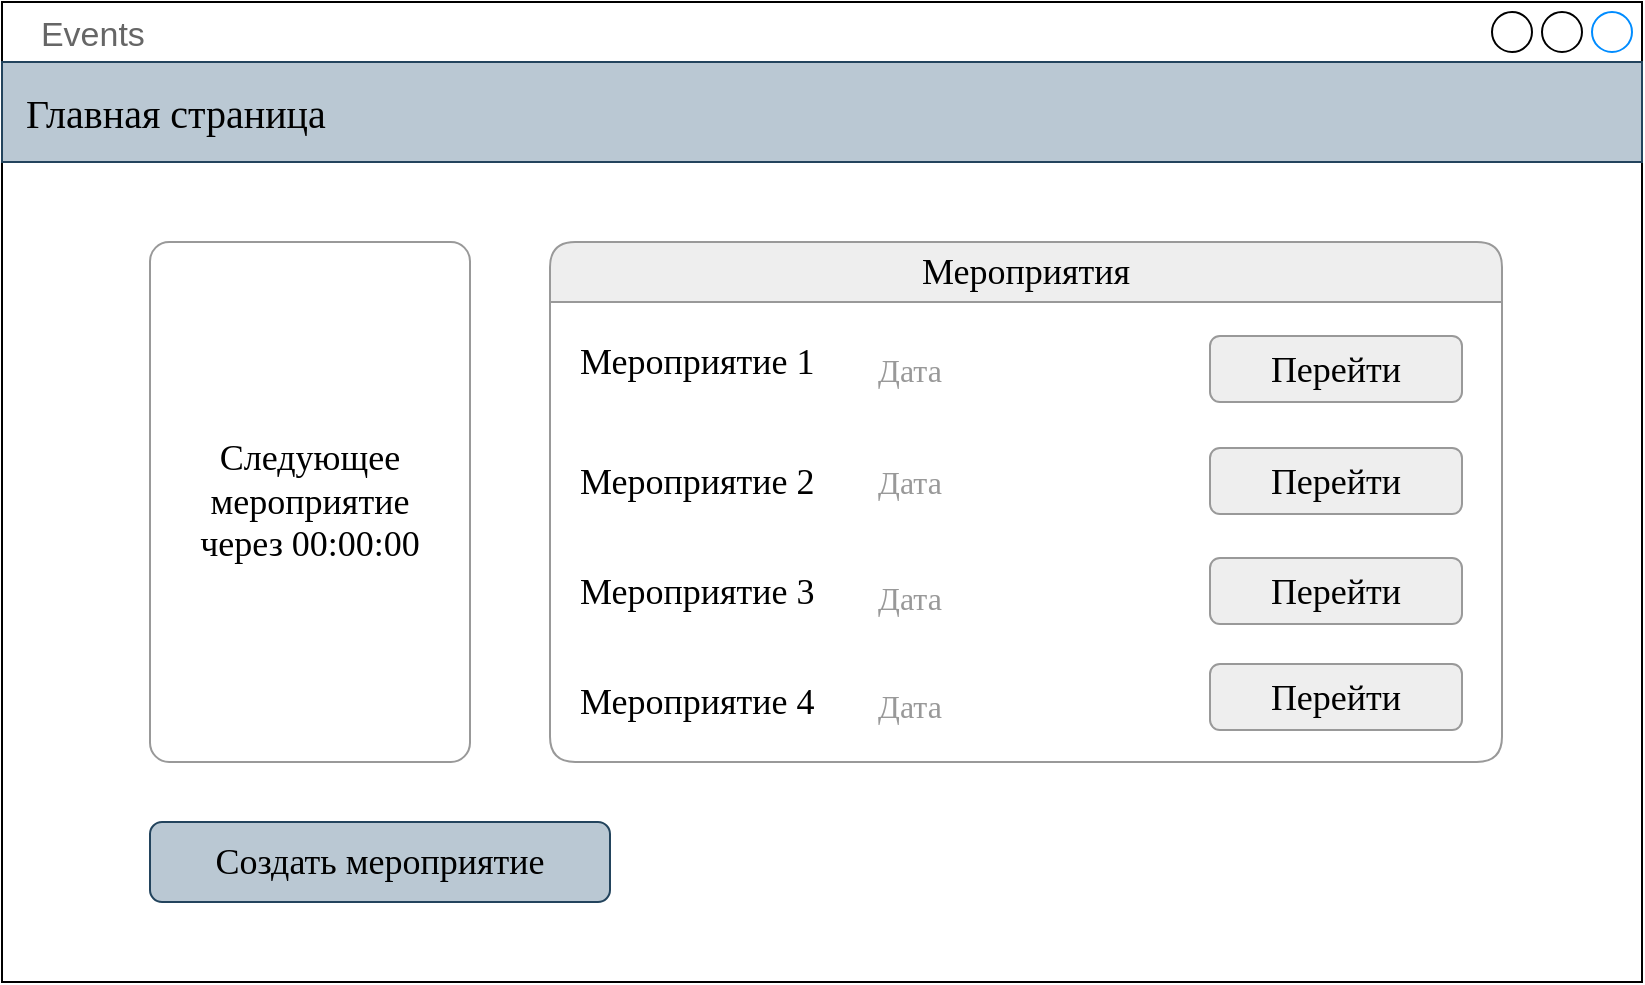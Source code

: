 <mxfile version="22.0.3" type="device" pages="5">
  <diagram id="Lb3aVdWIwpXPXD3H8pVa" name="Main screen">
    <mxGraphModel dx="1023" dy="1285" grid="1" gridSize="10" guides="1" tooltips="1" connect="1" arrows="1" fold="1" page="1" pageScale="1" pageWidth="827" pageHeight="1169" math="0" shadow="0">
      <root>
        <mxCell id="0" />
        <mxCell id="1" parent="0" />
        <mxCell id="FlBwORqaOCchiRHE7Fso-1" value="&amp;nbsp; Events" style="strokeWidth=1;shadow=0;dashed=0;align=center;html=1;shape=mxgraph.mockup.containers.window;align=left;verticalAlign=top;spacingLeft=8;strokeColor2=#008cff;strokeColor3=#c4c4c4;fontColor=#666666;mainText=;fontSize=17;labelBackgroundColor=none;whiteSpace=wrap;" vertex="1" parent="1">
          <mxGeometry width="820" height="490" as="geometry" />
        </mxCell>
        <mxCell id="m05NOQ2zas2y1Qg4LJAP-6" value="&lt;font style=&quot;font-size: 18px;&quot; face=&quot;Times New Roman&quot;&gt;Мероприятия&lt;/font&gt;" style="swimlane;fontStyle=0;childLayout=stackLayout;horizontal=1;startSize=30;horizontalStack=0;resizeParent=1;resizeParentMax=0;resizeLast=0;collapsible=1;marginBottom=0;whiteSpace=wrap;html=1;movable=1;resizable=1;rotatable=1;deletable=1;editable=1;locked=0;connectable=1;strokeColor=#999999;rounded=1;arcSize=14;fillColor=#eeeeee;fontSize=18;" vertex="1" parent="1">
          <mxGeometry x="274" y="120" width="476" height="260" as="geometry" />
        </mxCell>
        <mxCell id="m05NOQ2zas2y1Qg4LJAP-7" value="&lt;span style=&quot;font-size: 18px;&quot;&gt;&amp;nbsp; Мероприятие 1&lt;/span&gt;" style="text;strokeColor=none;fillColor=none;align=left;verticalAlign=middle;spacingLeft=4;spacingRight=4;overflow=hidden;points=[[0,0.5],[1,0.5]];portConstraint=eastwest;rotatable=1;whiteSpace=wrap;html=1;fontFamily=Times New Roman;movable=1;resizable=1;deletable=1;editable=1;locked=0;connectable=1;fontSize=18;" vertex="1" parent="m05NOQ2zas2y1Qg4LJAP-6">
          <mxGeometry y="30" width="476" height="60" as="geometry" />
        </mxCell>
        <mxCell id="m05NOQ2zas2y1Qg4LJAP-8" value="&lt;font style=&quot;font-size: 18px;&quot;&gt;&amp;nbsp; Мероприятие 2&lt;/font&gt;" style="text;strokeColor=none;fillColor=none;align=left;verticalAlign=middle;spacingLeft=4;spacingRight=4;overflow=hidden;points=[[0,0.5],[1,0.5]];portConstraint=eastwest;rotatable=1;whiteSpace=wrap;html=1;fontFamily=Times New Roman;movable=1;resizable=1;deletable=1;editable=1;locked=0;connectable=1;fontSize=18;" vertex="1" parent="m05NOQ2zas2y1Qg4LJAP-6">
          <mxGeometry y="90" width="476" height="60" as="geometry" />
        </mxCell>
        <mxCell id="m05NOQ2zas2y1Qg4LJAP-9" value="&lt;font face=&quot;Times New Roman&quot; style=&quot;font-size: 18px;&quot;&gt;&amp;nbsp; Мероприятие 3&lt;br style=&quot;font-size: 18px;&quot;&gt;&lt;/font&gt;" style="text;strokeColor=none;fillColor=none;align=left;verticalAlign=middle;spacingLeft=4;spacingRight=4;overflow=hidden;points=[[0,0.5],[1,0.5]];portConstraint=eastwest;rotatable=1;whiteSpace=wrap;html=1;movable=1;resizable=1;deletable=1;editable=1;locked=0;connectable=1;fontSize=18;" vertex="1" parent="m05NOQ2zas2y1Qg4LJAP-6">
          <mxGeometry y="150" width="476" height="50" as="geometry" />
        </mxCell>
        <mxCell id="y3RCMcZDoDuS0YP8rBI2-2" value="&lt;font face=&quot;Times New Roman&quot; style=&quot;font-size: 18px;&quot;&gt;&amp;nbsp; Мероприятие 4&lt;br style=&quot;font-size: 18px;&quot;&gt;&lt;/font&gt;" style="text;strokeColor=none;fillColor=none;align=left;verticalAlign=middle;spacingLeft=4;spacingRight=4;overflow=hidden;points=[[0,0.5],[1,0.5]];portConstraint=eastwest;rotatable=1;whiteSpace=wrap;html=1;movable=1;resizable=1;deletable=1;editable=1;locked=0;connectable=1;fontSize=18;" vertex="1" parent="m05NOQ2zas2y1Qg4LJAP-6">
          <mxGeometry y="200" width="476" height="60" as="geometry" />
        </mxCell>
        <mxCell id="m05NOQ2zas2y1Qg4LJAP-1" value="" style="rounded=1;whiteSpace=wrap;html=1;strokeColor=#999999;arcSize=6;fontSize=18;" vertex="1" parent="1">
          <mxGeometry x="74" y="120" width="160" height="260" as="geometry" />
        </mxCell>
        <mxCell id="FUR7wzRC1bH5YTmGmZWL-6" value="&lt;font face=&quot;Times New Roman&quot; style=&quot;font-size: 18px;&quot;&gt;&lt;span style=&quot;font-size: 18px;&quot;&gt;Перейти&lt;/span&gt;&lt;/font&gt;" style="rounded=1;fillColor=#eeeeee;strokeColor=#999999;html=1;whiteSpace=wrap;align=center;verticalAlign=middle;fontStyle=0;fontSize=18;sketch=0;" vertex="1" parent="1">
          <mxGeometry x="604" y="167" width="126" height="33" as="geometry" />
        </mxCell>
        <mxCell id="FUR7wzRC1bH5YTmGmZWL-7" value="&lt;font face=&quot;Times New Roman&quot; style=&quot;font-size: 18px;&quot;&gt;Перейти&lt;/font&gt;" style="rounded=1;fillColor=#eeeeee;strokeColor=#999999;html=1;whiteSpace=wrap;align=center;verticalAlign=middle;fontStyle=0;fontSize=18;sketch=0;" vertex="1" parent="1">
          <mxGeometry x="604" y="223" width="126" height="33" as="geometry" />
        </mxCell>
        <mxCell id="FUR7wzRC1bH5YTmGmZWL-8" value="&lt;font face=&quot;Times New Roman&quot; style=&quot;font-size: 18px;&quot;&gt;Перейти&lt;/font&gt;" style="rounded=1;fillColor=#eeeeee;strokeColor=#999999;html=1;whiteSpace=wrap;align=center;verticalAlign=middle;fontStyle=0;fontSize=18;sketch=0;" vertex="1" parent="1">
          <mxGeometry x="604" y="278" width="126" height="33" as="geometry" />
        </mxCell>
        <mxCell id="y3RCMcZDoDuS0YP8rBI2-1" value="&lt;font face=&quot;Times New Roman&quot; style=&quot;font-size: 18px;&quot;&gt;Следующее мероприятие через 00:00:00&lt;/font&gt;" style="text;html=1;strokeColor=none;fillColor=none;align=center;verticalAlign=middle;whiteSpace=wrap;rounded=0;fontSize=18;" vertex="1" parent="1">
          <mxGeometry x="84" y="160" width="140" height="180" as="geometry" />
        </mxCell>
        <mxCell id="y3RCMcZDoDuS0YP8rBI2-4" value="&lt;font face=&quot;Times New Roman&quot; style=&quot;font-size: 18px;&quot;&gt;&lt;span style=&quot;font-size: 18px;&quot;&gt;Перейти&lt;/span&gt;&lt;/font&gt;" style="rounded=1;fillColor=#eeeeee;strokeColor=#999999;html=1;whiteSpace=wrap;align=center;verticalAlign=middle;fontStyle=0;fontSize=18;sketch=0;" vertex="1" parent="1">
          <mxGeometry x="604" y="331" width="126" height="33" as="geometry" />
        </mxCell>
        <mxCell id="y3RCMcZDoDuS0YP8rBI2-5" value="&lt;font style=&quot;font-size: 16px;&quot; face=&quot;Times New Roman&quot;&gt;Дата&lt;/font&gt;" style="text;html=1;strokeColor=none;fillColor=none;align=center;verticalAlign=middle;whiteSpace=wrap;rounded=0;fontSize=16;fontColor=#999999;" vertex="1" parent="1">
          <mxGeometry x="424" y="169" width="60" height="30" as="geometry" />
        </mxCell>
        <mxCell id="y3RCMcZDoDuS0YP8rBI2-6" value="&lt;font style=&quot;font-size: 16px;&quot; face=&quot;Times New Roman&quot;&gt;Дата&lt;/font&gt;" style="text;html=1;strokeColor=none;fillColor=none;align=center;verticalAlign=middle;whiteSpace=wrap;rounded=0;fontSize=16;fontColor=#999999;" vertex="1" parent="1">
          <mxGeometry x="424" y="225" width="60" height="30" as="geometry" />
        </mxCell>
        <mxCell id="y3RCMcZDoDuS0YP8rBI2-7" value="&lt;font style=&quot;font-size: 16px;&quot; face=&quot;Times New Roman&quot;&gt;Дата&lt;/font&gt;" style="text;html=1;strokeColor=none;fillColor=none;align=center;verticalAlign=middle;whiteSpace=wrap;rounded=0;fontSize=16;fontColor=#999999;" vertex="1" parent="1">
          <mxGeometry x="424" y="283" width="60" height="30" as="geometry" />
        </mxCell>
        <mxCell id="y3RCMcZDoDuS0YP8rBI2-9" value="&lt;font style=&quot;font-size: 16px;&quot; face=&quot;Times New Roman&quot;&gt;Дата&lt;/font&gt;" style="text;html=1;strokeColor=none;fillColor=none;align=center;verticalAlign=middle;whiteSpace=wrap;rounded=0;fontSize=16;fontColor=#999999;" vertex="1" parent="1">
          <mxGeometry x="424" y="337" width="60" height="30" as="geometry" />
        </mxCell>
        <mxCell id="4aFrTbsKHPu2FgXnWKFM-1" value="&lt;font style=&quot;font-size: 18px;&quot; face=&quot;Times New Roman&quot;&gt;Создать мероприятие&lt;/font&gt;" style="rounded=1;fillColor=#bac8d3;strokeColor=#23445d;html=1;whiteSpace=wrap;align=center;verticalAlign=middle;fontStyle=0;fontSize=18;sketch=0;" vertex="1" parent="1">
          <mxGeometry x="74" y="410" width="230" height="40" as="geometry" />
        </mxCell>
        <mxCell id="FlBwORqaOCchiRHE7Fso-2" value="&lt;font face=&quot;Times New Roman&quot;&gt;&lt;span style=&quot;font-size: 20px;&quot;&gt;&amp;nbsp; Главная страница&lt;/span&gt;&lt;/font&gt;" style="rounded=0;whiteSpace=wrap;html=1;fillColor=#bac8d3;strokeColor=#23445d;align=left;" vertex="1" parent="1">
          <mxGeometry y="30" width="820" height="50" as="geometry" />
        </mxCell>
      </root>
    </mxGraphModel>
  </diagram>
  <diagram id="WJ_cxe6x_YXA9jYFeaaU" name="New event">
    <mxGraphModel dx="1023" dy="1285" grid="1" gridSize="10" guides="1" tooltips="1" connect="1" arrows="1" fold="1" page="1" pageScale="1" pageWidth="827" pageHeight="1169" math="0" shadow="0">
      <root>
        <mxCell id="0" />
        <mxCell id="1" parent="0" />
        <mxCell id="HiHiKbM-J_CQWqvF8n2c-1" value="&amp;nbsp; Events" style="strokeWidth=1;shadow=0;dashed=0;align=center;html=1;shape=mxgraph.mockup.containers.window;align=left;verticalAlign=top;spacingLeft=8;strokeColor2=#008cff;strokeColor3=#c4c4c4;fontColor=#666666;mainText=;fontSize=17;labelBackgroundColor=none;whiteSpace=wrap;" vertex="1" parent="1">
          <mxGeometry width="820" height="700" as="geometry" />
        </mxCell>
        <mxCell id="K7BYzkR6KYvUp_-vjZ2B-1" value="&lt;font face=&quot;Times New Roman&quot; style=&quot;font-size: 24px;&quot;&gt;Новое мероприятие&lt;/font&gt;" style="text;html=1;strokeColor=none;fillColor=none;align=left;verticalAlign=middle;whiteSpace=wrap;rounded=0;fontSize=24;" vertex="1" parent="1">
          <mxGeometry x="80" y="50" width="350" height="30" as="geometry" />
        </mxCell>
        <mxCell id="_a7tyg3w_97XcT5o7c1h-22" value="&lt;font style=&quot;font-size: 18px;&quot; face=&quot;Times New Roman&quot;&gt;Добавить мероприятие&lt;/font&gt;" style="rounded=1;fillColor=#bac8d3;strokeColor=#23445d;html=1;whiteSpace=wrap;align=center;verticalAlign=middle;fontStyle=0;fontSize=18;sketch=0;" vertex="1" parent="1">
          <mxGeometry x="76" y="616" width="246" height="40" as="geometry" />
        </mxCell>
        <mxCell id="zYr-CUKTBNsLy4SpV7Tg-1" value="" style="strokeWidth=1;shadow=0;dashed=0;align=center;html=1;shape=mxgraph.mockup.forms.rrect;rSize=5;strokeColor=#999999;fillColor=#ffffff;" vertex="1" parent="1">
          <mxGeometry x="75" y="256" width="297" height="240" as="geometry" />
        </mxCell>
        <mxCell id="zYr-CUKTBNsLy4SpV7Tg-2" value="October 2014" style="strokeWidth=1;shadow=0;dashed=0;align=center;html=1;shape=mxgraph.mockup.forms.anchor;fontColor=#999999;" vertex="1" parent="zYr-CUKTBNsLy4SpV7Tg-1">
          <mxGeometry x="55.688" y="10.971" width="185.625" height="27.429" as="geometry" />
        </mxCell>
        <mxCell id="zYr-CUKTBNsLy4SpV7Tg-3" value="&lt;" style="strokeWidth=1;shadow=0;dashed=0;align=center;html=1;shape=mxgraph.mockup.forms.rrect;rSize=4;strokeColor=#999999;fontSize=19;fontStyle=1;fillColor=#eeeeee;" vertex="1" parent="zYr-CUKTBNsLy4SpV7Tg-1">
          <mxGeometry x="14.85" y="10.971" width="46.406" height="27.429" as="geometry" />
        </mxCell>
        <mxCell id="zYr-CUKTBNsLy4SpV7Tg-4" value="&gt;" style="strokeWidth=1;shadow=0;dashed=0;align=center;html=1;shape=mxgraph.mockup.forms.rrect;rSize=4;strokeColor=#999999;fontSize=19;fontStyle=1;fillColor=#eeeeee;" vertex="1" parent="zYr-CUKTBNsLy4SpV7Tg-1">
          <mxGeometry x="235.744" y="10.971" width="46.406" height="27.429" as="geometry" />
        </mxCell>
        <mxCell id="zYr-CUKTBNsLy4SpV7Tg-5" value="Mo" style="strokeWidth=1;shadow=0;dashed=0;align=center;html=1;shape=mxgraph.mockup.forms.anchor;fontColor=#999999;" vertex="1" parent="zYr-CUKTBNsLy4SpV7Tg-1">
          <mxGeometry x="18.562" y="38.4" width="37.125" height="27.429" as="geometry" />
        </mxCell>
        <mxCell id="zYr-CUKTBNsLy4SpV7Tg-6" value="Tu" style="strokeWidth=1;shadow=0;dashed=0;align=center;html=1;shape=mxgraph.mockup.forms.anchor;fontColor=#999999;" vertex="1" parent="zYr-CUKTBNsLy4SpV7Tg-1">
          <mxGeometry x="55.688" y="38.4" width="37.125" height="27.429" as="geometry" />
        </mxCell>
        <mxCell id="zYr-CUKTBNsLy4SpV7Tg-7" value="We" style="strokeWidth=1;shadow=0;dashed=0;align=center;html=1;shape=mxgraph.mockup.forms.anchor;fontColor=#999999;" vertex="1" parent="zYr-CUKTBNsLy4SpV7Tg-1">
          <mxGeometry x="92.812" y="38.4" width="37.125" height="27.429" as="geometry" />
        </mxCell>
        <mxCell id="zYr-CUKTBNsLy4SpV7Tg-8" value="Th" style="strokeWidth=1;shadow=0;dashed=0;align=center;html=1;shape=mxgraph.mockup.forms.anchor;fontColor=#999999;" vertex="1" parent="zYr-CUKTBNsLy4SpV7Tg-1">
          <mxGeometry x="129.938" y="38.4" width="37.125" height="27.429" as="geometry" />
        </mxCell>
        <mxCell id="zYr-CUKTBNsLy4SpV7Tg-9" value="Fr" style="strokeWidth=1;shadow=0;dashed=0;align=center;html=1;shape=mxgraph.mockup.forms.anchor;fontColor=#999999;" vertex="1" parent="zYr-CUKTBNsLy4SpV7Tg-1">
          <mxGeometry x="167.062" y="38.4" width="37.125" height="27.429" as="geometry" />
        </mxCell>
        <mxCell id="zYr-CUKTBNsLy4SpV7Tg-10" value="Sa" style="strokeWidth=1;shadow=0;dashed=0;align=center;html=1;shape=mxgraph.mockup.forms.anchor;fontColor=#999999;" vertex="1" parent="zYr-CUKTBNsLy4SpV7Tg-1">
          <mxGeometry x="204.188" y="38.4" width="37.125" height="27.429" as="geometry" />
        </mxCell>
        <mxCell id="zYr-CUKTBNsLy4SpV7Tg-11" value="Su" style="strokeWidth=1;shadow=0;dashed=0;align=center;html=1;shape=mxgraph.mockup.forms.anchor;fontColor=#999999;" vertex="1" parent="zYr-CUKTBNsLy4SpV7Tg-1">
          <mxGeometry x="241.312" y="38.4" width="37.125" height="27.429" as="geometry" />
        </mxCell>
        <mxCell id="zYr-CUKTBNsLy4SpV7Tg-12" value="1" style="strokeWidth=1;shadow=0;dashed=0;align=center;html=1;shape=mxgraph.mockup.forms.rrect;rSize=0;strokeColor=#999999;fontColor=#999999;" vertex="1" parent="zYr-CUKTBNsLy4SpV7Tg-1">
          <mxGeometry x="18.562" y="65.829" width="37.125" height="27.429" as="geometry" />
        </mxCell>
        <mxCell id="zYr-CUKTBNsLy4SpV7Tg-13" value="2" style="strokeWidth=1;shadow=0;dashed=0;align=center;html=1;shape=mxgraph.mockup.forms.rrect;rSize=0;strokeColor=#999999;fontColor=#999999;" vertex="1" parent="zYr-CUKTBNsLy4SpV7Tg-1">
          <mxGeometry x="55.688" y="65.829" width="37.125" height="27.429" as="geometry" />
        </mxCell>
        <mxCell id="zYr-CUKTBNsLy4SpV7Tg-14" value="3" style="strokeWidth=1;shadow=0;dashed=0;align=center;html=1;shape=mxgraph.mockup.forms.rrect;rSize=0;strokeColor=#999999;fontColor=#999999;" vertex="1" parent="zYr-CUKTBNsLy4SpV7Tg-1">
          <mxGeometry x="92.812" y="65.829" width="37.125" height="27.429" as="geometry" />
        </mxCell>
        <mxCell id="zYr-CUKTBNsLy4SpV7Tg-15" value="4" style="strokeWidth=1;shadow=0;dashed=0;align=center;html=1;shape=mxgraph.mockup.forms.rrect;rSize=0;strokeColor=#999999;fontColor=#999999;" vertex="1" parent="zYr-CUKTBNsLy4SpV7Tg-1">
          <mxGeometry x="129.938" y="65.829" width="37.125" height="27.429" as="geometry" />
        </mxCell>
        <mxCell id="zYr-CUKTBNsLy4SpV7Tg-16" value="5" style="strokeWidth=1;shadow=0;dashed=0;align=center;html=1;shape=mxgraph.mockup.forms.rrect;rSize=0;strokeColor=#999999;fontColor=#999999;" vertex="1" parent="zYr-CUKTBNsLy4SpV7Tg-1">
          <mxGeometry x="167.062" y="65.829" width="37.125" height="27.429" as="geometry" />
        </mxCell>
        <mxCell id="zYr-CUKTBNsLy4SpV7Tg-17" value="6" style="strokeWidth=1;shadow=0;dashed=0;align=center;html=1;shape=mxgraph.mockup.forms.rrect;rSize=0;strokeColor=#999999;fontColor=#999999;" vertex="1" parent="zYr-CUKTBNsLy4SpV7Tg-1">
          <mxGeometry x="204.188" y="65.829" width="37.125" height="27.429" as="geometry" />
        </mxCell>
        <mxCell id="zYr-CUKTBNsLy4SpV7Tg-18" value="7" style="strokeWidth=1;shadow=0;dashed=0;align=center;html=1;shape=mxgraph.mockup.forms.rrect;rSize=0;strokeColor=#999999;fontColor=#999999;" vertex="1" parent="zYr-CUKTBNsLy4SpV7Tg-1">
          <mxGeometry x="241.312" y="65.829" width="37.125" height="27.429" as="geometry" />
        </mxCell>
        <mxCell id="zYr-CUKTBNsLy4SpV7Tg-19" value="8" style="strokeWidth=1;shadow=0;dashed=0;align=center;html=1;shape=mxgraph.mockup.forms.rrect;rSize=0;strokeColor=#999999;fontColor=#999999;" vertex="1" parent="zYr-CUKTBNsLy4SpV7Tg-1">
          <mxGeometry x="18.562" y="93.257" width="37.125" height="27.429" as="geometry" />
        </mxCell>
        <mxCell id="zYr-CUKTBNsLy4SpV7Tg-20" value="9" style="strokeWidth=1;shadow=0;dashed=0;align=center;html=1;shape=mxgraph.mockup.forms.rrect;rSize=0;strokeColor=#999999;fontColor=#999999;" vertex="1" parent="zYr-CUKTBNsLy4SpV7Tg-1">
          <mxGeometry x="55.688" y="93.257" width="37.125" height="27.429" as="geometry" />
        </mxCell>
        <mxCell id="zYr-CUKTBNsLy4SpV7Tg-21" value="10" style="strokeWidth=1;shadow=0;dashed=0;align=center;html=1;shape=mxgraph.mockup.forms.rrect;rSize=0;strokeColor=#999999;fontColor=#999999;" vertex="1" parent="zYr-CUKTBNsLy4SpV7Tg-1">
          <mxGeometry x="92.812" y="93.257" width="37.125" height="27.429" as="geometry" />
        </mxCell>
        <mxCell id="zYr-CUKTBNsLy4SpV7Tg-22" value="11" style="strokeWidth=1;shadow=0;dashed=0;align=center;html=1;shape=mxgraph.mockup.forms.rrect;rSize=0;strokeColor=#999999;fontColor=#999999;" vertex="1" parent="zYr-CUKTBNsLy4SpV7Tg-1">
          <mxGeometry x="129.938" y="93.257" width="37.125" height="27.429" as="geometry" />
        </mxCell>
        <mxCell id="zYr-CUKTBNsLy4SpV7Tg-23" value="12" style="strokeWidth=1;shadow=0;dashed=0;align=center;html=1;shape=mxgraph.mockup.forms.rrect;rSize=0;strokeColor=#999999;fontColor=#999999;" vertex="1" parent="zYr-CUKTBNsLy4SpV7Tg-1">
          <mxGeometry x="167.062" y="93.257" width="37.125" height="27.429" as="geometry" />
        </mxCell>
        <mxCell id="zYr-CUKTBNsLy4SpV7Tg-24" value="13" style="strokeWidth=1;shadow=0;dashed=0;align=center;html=1;shape=mxgraph.mockup.forms.rrect;rSize=0;strokeColor=#999999;fontColor=#999999;" vertex="1" parent="zYr-CUKTBNsLy4SpV7Tg-1">
          <mxGeometry x="204.188" y="93.257" width="37.125" height="27.429" as="geometry" />
        </mxCell>
        <mxCell id="zYr-CUKTBNsLy4SpV7Tg-25" value="14" style="strokeWidth=1;shadow=0;dashed=0;align=center;html=1;shape=mxgraph.mockup.forms.rrect;rSize=0;strokeColor=#999999;fontColor=#999999;" vertex="1" parent="zYr-CUKTBNsLy4SpV7Tg-1">
          <mxGeometry x="241.312" y="93.257" width="37.125" height="27.429" as="geometry" />
        </mxCell>
        <mxCell id="zYr-CUKTBNsLy4SpV7Tg-26" value="15" style="strokeWidth=1;shadow=0;dashed=0;align=center;html=1;shape=mxgraph.mockup.forms.rrect;rSize=0;strokeColor=#999999;fontColor=#999999;" vertex="1" parent="zYr-CUKTBNsLy4SpV7Tg-1">
          <mxGeometry x="18.562" y="120.686" width="37.125" height="27.429" as="geometry" />
        </mxCell>
        <mxCell id="zYr-CUKTBNsLy4SpV7Tg-27" value="16" style="strokeWidth=1;shadow=0;dashed=0;align=center;html=1;shape=mxgraph.mockup.forms.rrect;rSize=0;strokeColor=#999999;fontColor=#999999;" vertex="1" parent="zYr-CUKTBNsLy4SpV7Tg-1">
          <mxGeometry x="55.688" y="120.686" width="37.125" height="27.429" as="geometry" />
        </mxCell>
        <mxCell id="zYr-CUKTBNsLy4SpV7Tg-28" value="17" style="strokeWidth=1;shadow=0;dashed=0;align=center;html=1;shape=mxgraph.mockup.forms.rrect;rSize=0;strokeColor=#999999;fontColor=#999999;" vertex="1" parent="zYr-CUKTBNsLy4SpV7Tg-1">
          <mxGeometry x="92.812" y="120.686" width="37.125" height="27.429" as="geometry" />
        </mxCell>
        <mxCell id="zYr-CUKTBNsLy4SpV7Tg-29" value="18" style="strokeWidth=1;shadow=0;dashed=0;align=center;html=1;shape=mxgraph.mockup.forms.rrect;rSize=0;strokeColor=#999999;fontColor=#999999;" vertex="1" parent="zYr-CUKTBNsLy4SpV7Tg-1">
          <mxGeometry x="129.938" y="120.686" width="37.125" height="27.429" as="geometry" />
        </mxCell>
        <mxCell id="zYr-CUKTBNsLy4SpV7Tg-30" value="19" style="strokeWidth=1;shadow=0;dashed=0;align=center;html=1;shape=mxgraph.mockup.forms.rrect;rSize=0;strokeColor=#999999;fontColor=#999999;" vertex="1" parent="zYr-CUKTBNsLy4SpV7Tg-1">
          <mxGeometry x="167.062" y="120.686" width="37.125" height="27.429" as="geometry" />
        </mxCell>
        <mxCell id="zYr-CUKTBNsLy4SpV7Tg-31" value="20" style="strokeWidth=1;shadow=0;dashed=0;align=center;html=1;shape=mxgraph.mockup.forms.rrect;rSize=0;strokeColor=#999999;fontColor=#999999;" vertex="1" parent="zYr-CUKTBNsLy4SpV7Tg-1">
          <mxGeometry x="204.188" y="120.686" width="37.125" height="27.429" as="geometry" />
        </mxCell>
        <mxCell id="zYr-CUKTBNsLy4SpV7Tg-32" value="21" style="strokeWidth=1;shadow=0;dashed=0;align=center;html=1;shape=mxgraph.mockup.forms.rrect;rSize=0;strokeColor=#999999;fontColor=#999999;" vertex="1" parent="zYr-CUKTBNsLy4SpV7Tg-1">
          <mxGeometry x="241.312" y="120.686" width="37.125" height="27.429" as="geometry" />
        </mxCell>
        <mxCell id="zYr-CUKTBNsLy4SpV7Tg-33" value="22" style="strokeWidth=1;shadow=0;dashed=0;align=center;html=1;shape=mxgraph.mockup.forms.rrect;rSize=0;strokeColor=#999999;fontColor=#999999;" vertex="1" parent="zYr-CUKTBNsLy4SpV7Tg-1">
          <mxGeometry x="18.562" y="148.114" width="37.125" height="27.429" as="geometry" />
        </mxCell>
        <mxCell id="zYr-CUKTBNsLy4SpV7Tg-34" value="23" style="strokeWidth=1;shadow=0;dashed=0;align=center;html=1;shape=mxgraph.mockup.forms.rrect;rSize=0;strokeColor=#999999;fontColor=#999999;" vertex="1" parent="zYr-CUKTBNsLy4SpV7Tg-1">
          <mxGeometry x="55.688" y="148.114" width="37.125" height="27.429" as="geometry" />
        </mxCell>
        <mxCell id="zYr-CUKTBNsLy4SpV7Tg-35" value="25" style="strokeWidth=1;shadow=0;dashed=0;align=center;html=1;shape=mxgraph.mockup.forms.rrect;rSize=0;strokeColor=#999999;fontColor=#999999;" vertex="1" parent="zYr-CUKTBNsLy4SpV7Tg-1">
          <mxGeometry x="129.938" y="148.114" width="37.125" height="27.429" as="geometry" />
        </mxCell>
        <mxCell id="zYr-CUKTBNsLy4SpV7Tg-36" value="26" style="strokeWidth=1;shadow=0;dashed=0;align=center;html=1;shape=mxgraph.mockup.forms.rrect;rSize=0;strokeColor=#999999;fontColor=#999999;" vertex="1" parent="zYr-CUKTBNsLy4SpV7Tg-1">
          <mxGeometry x="167.062" y="148.114" width="37.125" height="27.429" as="geometry" />
        </mxCell>
        <mxCell id="zYr-CUKTBNsLy4SpV7Tg-37" value="27" style="strokeWidth=1;shadow=0;dashed=0;align=center;html=1;shape=mxgraph.mockup.forms.rrect;rSize=0;strokeColor=#999999;fontColor=#999999;" vertex="1" parent="zYr-CUKTBNsLy4SpV7Tg-1">
          <mxGeometry x="204.188" y="148.114" width="37.125" height="27.429" as="geometry" />
        </mxCell>
        <mxCell id="zYr-CUKTBNsLy4SpV7Tg-38" value="28" style="strokeWidth=1;shadow=0;dashed=0;align=center;html=1;shape=mxgraph.mockup.forms.rrect;rSize=0;strokeColor=#999999;fontColor=#999999;" vertex="1" parent="zYr-CUKTBNsLy4SpV7Tg-1">
          <mxGeometry x="241.312" y="148.114" width="37.125" height="27.429" as="geometry" />
        </mxCell>
        <mxCell id="zYr-CUKTBNsLy4SpV7Tg-39" value="29" style="strokeWidth=1;shadow=0;dashed=0;align=center;html=1;shape=mxgraph.mockup.forms.rrect;rSize=0;strokeColor=#999999;fontColor=#999999;" vertex="1" parent="zYr-CUKTBNsLy4SpV7Tg-1">
          <mxGeometry x="18.562" y="175.543" width="37.125" height="27.429" as="geometry" />
        </mxCell>
        <mxCell id="zYr-CUKTBNsLy4SpV7Tg-40" value="30" style="strokeWidth=1;shadow=0;dashed=0;align=center;html=1;shape=mxgraph.mockup.forms.rrect;rSize=0;strokeColor=#999999;fontColor=#999999;" vertex="1" parent="zYr-CUKTBNsLy4SpV7Tg-1">
          <mxGeometry x="55.688" y="175.543" width="37.125" height="27.429" as="geometry" />
        </mxCell>
        <mxCell id="zYr-CUKTBNsLy4SpV7Tg-41" value="31" style="strokeWidth=1;shadow=0;dashed=0;align=center;html=1;shape=mxgraph.mockup.forms.rrect;rSize=0;strokeColor=#999999;fontColor=#999999;" vertex="1" parent="zYr-CUKTBNsLy4SpV7Tg-1">
          <mxGeometry x="92.812" y="175.543" width="37.125" height="27.429" as="geometry" />
        </mxCell>
        <mxCell id="zYr-CUKTBNsLy4SpV7Tg-42" value="1" style="strokeWidth=1;shadow=0;dashed=0;align=center;html=1;shape=mxgraph.mockup.forms.rrect;rSize=0;strokeColor=#999999;fillColor=#eeeeee;" vertex="1" parent="zYr-CUKTBNsLy4SpV7Tg-1">
          <mxGeometry x="129.938" y="175.543" width="37.125" height="27.429" as="geometry" />
        </mxCell>
        <mxCell id="zYr-CUKTBNsLy4SpV7Tg-43" value="2" style="strokeWidth=1;shadow=0;dashed=0;align=center;html=1;shape=mxgraph.mockup.forms.rrect;rSize=0;strokeColor=#999999;fillColor=#eeeeee;" vertex="1" parent="zYr-CUKTBNsLy4SpV7Tg-1">
          <mxGeometry x="167.062" y="175.543" width="37.125" height="27.429" as="geometry" />
        </mxCell>
        <mxCell id="zYr-CUKTBNsLy4SpV7Tg-44" value="3" style="strokeWidth=1;shadow=0;dashed=0;align=center;html=1;shape=mxgraph.mockup.forms.rrect;rSize=0;strokeColor=#999999;fillColor=#eeeeee;" vertex="1" parent="zYr-CUKTBNsLy4SpV7Tg-1">
          <mxGeometry x="204.188" y="175.543" width="37.125" height="27.429" as="geometry" />
        </mxCell>
        <mxCell id="zYr-CUKTBNsLy4SpV7Tg-45" value="4" style="strokeWidth=1;shadow=0;dashed=0;align=center;html=1;shape=mxgraph.mockup.forms.rrect;rSize=0;strokeColor=#999999;fillColor=#eeeeee;" vertex="1" parent="zYr-CUKTBNsLy4SpV7Tg-1">
          <mxGeometry x="241.312" y="175.543" width="37.125" height="27.429" as="geometry" />
        </mxCell>
        <mxCell id="zYr-CUKTBNsLy4SpV7Tg-46" value="5" style="strokeWidth=1;shadow=0;dashed=0;align=center;html=1;shape=mxgraph.mockup.forms.rrect;rSize=0;strokeColor=#999999;fillColor=#eeeeee;" vertex="1" parent="zYr-CUKTBNsLy4SpV7Tg-1">
          <mxGeometry x="18.562" y="202.971" width="37.125" height="27.429" as="geometry" />
        </mxCell>
        <mxCell id="zYr-CUKTBNsLy4SpV7Tg-47" value="6" style="strokeWidth=1;shadow=0;dashed=0;align=center;html=1;shape=mxgraph.mockup.forms.rrect;rSize=0;strokeColor=#999999;fillColor=#eeeeee;" vertex="1" parent="zYr-CUKTBNsLy4SpV7Tg-1">
          <mxGeometry x="55.688" y="202.971" width="37.125" height="27.429" as="geometry" />
        </mxCell>
        <mxCell id="zYr-CUKTBNsLy4SpV7Tg-48" value="7" style="strokeWidth=1;shadow=0;dashed=0;align=center;html=1;shape=mxgraph.mockup.forms.rrect;rSize=0;strokeColor=#999999;fillColor=#eeeeee;" vertex="1" parent="zYr-CUKTBNsLy4SpV7Tg-1">
          <mxGeometry x="92.812" y="202.971" width="37.125" height="27.429" as="geometry" />
        </mxCell>
        <mxCell id="zYr-CUKTBNsLy4SpV7Tg-49" value="8" style="strokeWidth=1;shadow=0;dashed=0;align=center;html=1;shape=mxgraph.mockup.forms.rrect;rSize=0;strokeColor=#999999;fillColor=#eeeeee;" vertex="1" parent="zYr-CUKTBNsLy4SpV7Tg-1">
          <mxGeometry x="129.938" y="202.971" width="37.125" height="27.429" as="geometry" />
        </mxCell>
        <mxCell id="zYr-CUKTBNsLy4SpV7Tg-50" value="9" style="strokeWidth=1;shadow=0;dashed=0;align=center;html=1;shape=mxgraph.mockup.forms.rrect;rSize=0;strokeColor=#999999;fillColor=#eeeeee;" vertex="1" parent="zYr-CUKTBNsLy4SpV7Tg-1">
          <mxGeometry x="167.062" y="202.971" width="37.125" height="27.429" as="geometry" />
        </mxCell>
        <mxCell id="zYr-CUKTBNsLy4SpV7Tg-51" value="10" style="strokeWidth=1;shadow=0;dashed=0;align=center;html=1;shape=mxgraph.mockup.forms.rrect;rSize=0;strokeColor=#999999;fillColor=#eeeeee;" vertex="1" parent="zYr-CUKTBNsLy4SpV7Tg-1">
          <mxGeometry x="204.188" y="202.971" width="37.125" height="27.429" as="geometry" />
        </mxCell>
        <mxCell id="zYr-CUKTBNsLy4SpV7Tg-52" value="11" style="strokeWidth=1;shadow=0;dashed=0;align=center;html=1;shape=mxgraph.mockup.forms.rrect;rSize=0;strokeColor=#999999;fillColor=#eeeeee;" vertex="1" parent="zYr-CUKTBNsLy4SpV7Tg-1">
          <mxGeometry x="241.312" y="202.971" width="37.125" height="27.429" as="geometry" />
        </mxCell>
        <mxCell id="zYr-CUKTBNsLy4SpV7Tg-53" value="24" style="strokeWidth=1;shadow=0;dashed=0;align=center;html=1;shape=mxgraph.mockup.forms.rrect;rSize=0;strokeColor=#23445d;strokeWidth=2;fillColor=#bac8d3;" vertex="1" parent="zYr-CUKTBNsLy4SpV7Tg-1">
          <mxGeometry x="92.812" y="148.114" width="37.125" height="27.429" as="geometry" />
        </mxCell>
        <mxCell id="zYr-CUKTBNsLy4SpV7Tg-54" value="&lt;div style=&quot;font-size: 18px;&quot;&gt;&lt;font face=&quot;Times New Roman&quot; style=&quot;font-size: 18px;&quot;&gt;&lt;span style=&quot;font-size: 18px;&quot;&gt;Дата начала мероприятия&lt;/span&gt;&lt;/font&gt;&lt;/div&gt;" style="text;html=1;strokeColor=none;fillColor=none;align=left;verticalAlign=middle;whiteSpace=wrap;rounded=0;fontSize=18;" vertex="1" parent="1">
          <mxGeometry x="72" y="216" width="286" height="39" as="geometry" />
        </mxCell>
        <mxCell id="zYr-CUKTBNsLy4SpV7Tg-55" value="&lt;font face=&quot;Times New Roman&quot; style=&quot;font-size: 18px;&quot;&gt;&lt;span style=&quot;font-size: 18px;&quot;&gt;Список гостей&lt;/span&gt;&lt;/font&gt;" style="text;html=1;strokeColor=none;fillColor=none;align=left;verticalAlign=middle;whiteSpace=wrap;rounded=0;fontSize=18;" vertex="1" parent="1">
          <mxGeometry x="415" y="214" width="340" height="40" as="geometry" />
        </mxCell>
        <mxCell id="zYr-CUKTBNsLy4SpV7Tg-56" value="" style="html=1;shadow=0;dashed=0;shape=mxgraph.bootstrap.rrect;rSize=5;strokeColor=#999999;html=1;whiteSpace=wrap;fillColor=#FFFFFF;fontColor=#000000;fontFamily=Times New Roman;fontSize=14;" vertex="1" parent="1">
          <mxGeometry x="415" y="254" width="340" height="242" as="geometry" />
        </mxCell>
        <mxCell id="zYr-CUKTBNsLy4SpV7Tg-57" value="&lt;font style=&quot;font-size: 14px;&quot;&gt;Имя Фамилия&lt;/font&gt;" style="strokeColor=#36393d;fillColor=#eeeeee;html=1;shadow=0;dashed=0;shape=mxgraph.bootstrap.topButton;rSize=5;perimeter=none;whiteSpace=wrap;resizeWidth=1;align=left;spacing=10;fontSize=14;fontFamily=Times New Roman;" vertex="1" parent="zYr-CUKTBNsLy4SpV7Tg-56">
          <mxGeometry width="340" height="30" relative="1" as="geometry" />
        </mxCell>
        <mxCell id="zYr-CUKTBNsLy4SpV7Tg-58" value="&lt;font style=&quot;font-size: 14px;&quot;&gt;Имя Фамилия&lt;/font&gt;" style="strokeColor=inherit;fillColor=inherit;gradientColor=inherit;fontColor=inherit;html=1;shadow=0;dashed=0;perimeter=none;whiteSpace=wrap;resizeWidth=1;align=left;spacing=10;fontSize=14;fontFamily=Times New Roman;" vertex="1" parent="zYr-CUKTBNsLy4SpV7Tg-56">
          <mxGeometry width="340" height="30" relative="1" as="geometry">
            <mxPoint y="30" as="offset" />
          </mxGeometry>
        </mxCell>
        <mxCell id="zYr-CUKTBNsLy4SpV7Tg-60" value="" style="strokeColor=inherit;fillColor=inherit;gradientColor=inherit;fontColor=inherit;html=1;shadow=0;dashed=0;perimeter=none;whiteSpace=wrap;resizeWidth=1;align=left;spacing=10;fontFamily=Times New Roman;fontSize=14;" vertex="1" parent="zYr-CUKTBNsLy4SpV7Tg-56">
          <mxGeometry width="340" height="30" relative="1" as="geometry">
            <mxPoint y="90" as="offset" />
          </mxGeometry>
        </mxCell>
        <mxCell id="zYr-CUKTBNsLy4SpV7Tg-61" value="Добавить еще..." style="strokeColor=inherit;fillColor=inherit;gradientColor=inherit;fontColor=inherit;html=1;shadow=0;dashed=0;shape=mxgraph.bootstrap.bottomButton;rSize=5;perimeter=none;whiteSpace=wrap;resizeWidth=1;resizeHeight=0;align=left;spacing=10;fontFamily=Times New Roman;fontSize=14;" vertex="1" parent="zYr-CUKTBNsLy4SpV7Tg-56">
          <mxGeometry y="1" width="340" height="30" relative="1" as="geometry">
            <mxPoint y="-30" as="offset" />
          </mxGeometry>
        </mxCell>
        <mxCell id="zYr-CUKTBNsLy4SpV7Tg-63" value="" style="strokeColor=inherit;fillColor=inherit;gradientColor=inherit;fontColor=inherit;html=1;shadow=0;dashed=0;perimeter=none;whiteSpace=wrap;resizeWidth=1;align=left;spacing=10;fontFamily=Times New Roman;fontSize=14;" vertex="1" parent="zYr-CUKTBNsLy4SpV7Tg-56">
          <mxGeometry y="150" width="340" height="32" as="geometry" />
        </mxCell>
        <mxCell id="zYr-CUKTBNsLy4SpV7Tg-64" value="" style="strokeColor=inherit;fillColor=inherit;gradientColor=inherit;fontColor=inherit;html=1;shadow=0;dashed=0;perimeter=none;whiteSpace=wrap;resizeWidth=1;align=left;spacing=10;fontFamily=Times New Roman;fontSize=14;" vertex="1" parent="zYr-CUKTBNsLy4SpV7Tg-56">
          <mxGeometry y="182" width="340" height="30" as="geometry" />
        </mxCell>
        <mxCell id="xNrpSnCOFf8h_sKNvS0r-1" value="&lt;font style=&quot;font-size: 14px;&quot;&gt;Имя Фамилия&lt;/font&gt;" style="strokeColor=#999999;fillColor=#eeeeee;html=1;shadow=0;dashed=0;perimeter=none;whiteSpace=wrap;resizeWidth=1;align=left;spacing=10;fontSize=14;fontFamily=Times New Roman;" vertex="1" parent="zYr-CUKTBNsLy4SpV7Tg-56">
          <mxGeometry y="60" width="340" height="30" as="geometry" />
        </mxCell>
        <mxCell id="xNrpSnCOFf8h_sKNvS0r-2" value="&lt;font style=&quot;font-size: 14px;&quot;&gt;Имя Фамилия&lt;/font&gt;" style="strokeColor=inherit;fillColor=inherit;gradientColor=inherit;fontColor=inherit;html=1;shadow=0;dashed=0;perimeter=none;whiteSpace=wrap;resizeWidth=1;align=left;spacing=10;fontSize=14;fontFamily=Times New Roman;" vertex="1" parent="zYr-CUKTBNsLy4SpV7Tg-56">
          <mxGeometry y="90" width="340" height="30" as="geometry" />
        </mxCell>
        <mxCell id="xNrpSnCOFf8h_sKNvS0r-3" value="&lt;font style=&quot;font-size: 14px;&quot;&gt;Имя Фамилия&lt;/font&gt;" style="strokeColor=#999999;fillColor=#eeeeee;html=1;shadow=0;dashed=0;perimeter=none;whiteSpace=wrap;resizeWidth=1;align=left;spacing=10;fontSize=14;fontFamily=Times New Roman;" vertex="1" parent="zYr-CUKTBNsLy4SpV7Tg-56">
          <mxGeometry y="120" width="340" height="31" as="geometry" />
        </mxCell>
        <mxCell id="xNrpSnCOFf8h_sKNvS0r-4" value="&lt;font style=&quot;font-size: 14px;&quot;&gt;Имя Фамилия&lt;/font&gt;" style="strokeColor=inherit;fillColor=inherit;gradientColor=inherit;fontColor=inherit;html=1;shadow=0;dashed=0;perimeter=none;whiteSpace=wrap;resizeWidth=1;align=left;spacing=10;fontSize=14;fontFamily=Times New Roman;" vertex="1" parent="zYr-CUKTBNsLy4SpV7Tg-56">
          <mxGeometry y="150" width="340" height="32" as="geometry" />
        </mxCell>
        <mxCell id="xNrpSnCOFf8h_sKNvS0r-5" value="&lt;font style=&quot;font-size: 14px;&quot;&gt;Имя Фамилия&lt;/font&gt;" style="strokeColor=#999999;fillColor=#eeeeee;html=1;shadow=0;dashed=0;perimeter=none;whiteSpace=wrap;resizeWidth=1;align=left;spacing=10;fontSize=14;fontFamily=Times New Roman;" vertex="1" parent="zYr-CUKTBNsLy4SpV7Tg-56">
          <mxGeometry y="182" width="340" height="30" as="geometry" />
        </mxCell>
        <mxCell id="MBN9Hzt8fTbn2xJtQR2Q-1" value="Место проведения" style="fillColor=none;strokeColor=none;align=left;fontSize=18;fontFamily=Times New Roman;" vertex="1" parent="1">
          <mxGeometry x="75" y="516" width="260" height="40" as="geometry" />
        </mxCell>
        <mxCell id="MBN9Hzt8fTbn2xJtQR2Q-2" value="" style="html=1;shadow=0;dashed=0;shape=mxgraph.bootstrap.rrect;rSize=5;fillColor=#eeeeee;strokeColor=#999999;align=left;spacing=15;fontSize=14;fontFamily=Times New Roman;" vertex="1" parent="1">
          <mxGeometry x="75" y="556" width="680" height="30" as="geometry" />
        </mxCell>
        <mxCell id="LktYyPlnv6st-8sthAyF-1" value="&lt;font face=&quot;Times New Roman&quot;&gt;&lt;span style=&quot;font-size: 20px;&quot;&gt;&amp;nbsp; Новое мероприятие&lt;/span&gt;&lt;/font&gt;" style="rounded=0;whiteSpace=wrap;html=1;fillColor=#bac8d3;strokeColor=#23445d;align=left;" vertex="1" parent="1">
          <mxGeometry y="30" width="820" height="50" as="geometry" />
        </mxCell>
        <mxCell id="xcAuIO73cjGqv90E3MYR-71" value="&lt;font style=&quot;font-size: 16px;&quot;&gt;Описание мероприятия&lt;/font&gt;" style="html=1;shadow=0;dashed=0;shape=mxgraph.bootstrap.rrect;rSize=5;fillColor=#eeeeee;strokeColor=#999999;align=left;spacing=15;fontSize=14;fontFamily=Times New Roman;" vertex="1" parent="1">
          <mxGeometry x="70" y="110" width="680" height="90" as="geometry" />
        </mxCell>
      </root>
    </mxGraphModel>
  </diagram>
  <diagram id="dyoqzepSasdzcmo3e-On" name="Guest list">
    <mxGraphModel dx="950" dy="1193" grid="1" gridSize="10" guides="1" tooltips="1" connect="1" arrows="1" fold="1" page="1" pageScale="1" pageWidth="827" pageHeight="1169" math="0" shadow="0">
      <root>
        <mxCell id="0" />
        <mxCell id="1" parent="0" />
        <mxCell id="yKNaUsNgnOUeVwDCR0X8-1" value="&amp;nbsp; Events" style="strokeWidth=1;shadow=0;dashed=0;align=center;html=1;shape=mxgraph.mockup.containers.window;align=left;verticalAlign=top;spacingLeft=8;strokeColor2=#008cff;strokeColor3=#c4c4c4;fontColor=#666666;mainText=;fontSize=17;labelBackgroundColor=none;whiteSpace=wrap;" vertex="1" parent="1">
          <mxGeometry width="820" height="510" as="geometry" />
        </mxCell>
        <mxCell id="tlNG-WNOLlJWn9mi0tQj-1" value="&lt;font face=&quot;Times New Roman&quot;&gt;&lt;span style=&quot;font-size: 20px;&quot;&gt;&amp;nbsp; Список гостей&lt;/span&gt;&lt;/font&gt;" style="rounded=0;whiteSpace=wrap;html=1;fillColor=#bac8d3;strokeColor=#23445d;align=left;" vertex="1" parent="1">
          <mxGeometry y="30" width="820" height="50" as="geometry" />
        </mxCell>
        <mxCell id="-lXclHCUXQb27rjHbSIT-1" value="&lt;font face=&quot;Times New Roman&quot;&gt;Добавить гостя&lt;/font&gt;" style="rounded=1;fillColor=#bac8d3;strokeColor=#23445d;html=1;whiteSpace=wrap;align=center;verticalAlign=middle;fontStyle=0;fontSize=18;sketch=0;" vertex="1" parent="1">
          <mxGeometry x="70" y="430" width="230" height="40" as="geometry" />
        </mxCell>
        <mxCell id="q3jg4jIVgtjl4Fvln7zT-2" value="&lt;font face=&quot;Times New Roman&quot; style=&quot;font-size: 18px;&quot;&gt;Посещение&lt;/font&gt;" style="rounded=1;fillColor=#F0F2F5;strokeColor=#D8DCE3;align=left;verticalAlign=middle;fontStyle=0;fontSize=12;labelPosition=right;verticalLabelPosition=middle;spacingLeft=10;html=1;shadow=0;dashed=0" vertex="1" parent="1">
          <mxGeometry x="70" y="220" width="20" height="20" as="geometry" />
        </mxCell>
        <mxCell id="xTeh-U-uZWP__EPf6-pQ-1" value="&lt;div style=&quot;font-size: 18px;&quot;&gt;&lt;font face=&quot;Times New Roman&quot; style=&quot;font-size: 18px;&quot;&gt;&lt;span style=&quot;font-size: 18px;&quot;&gt;Имя Фамилия&lt;/span&gt;&lt;/font&gt;&lt;/div&gt;" style="text;html=1;strokeColor=none;fillColor=none;align=left;verticalAlign=middle;whiteSpace=wrap;rounded=0;fontSize=18;" vertex="1" parent="1">
          <mxGeometry x="150" y="110" width="680" height="40" as="geometry" />
        </mxCell>
        <mxCell id="xTeh-U-uZWP__EPf6-pQ-2" value="&lt;font style=&quot;font-size: 16px;&quot; face=&quot;Times New Roman&quot;&gt;&amp;nbsp; Комментарий&lt;/font&gt;" style="rounded=1;whiteSpace=wrap;html=1;strokeColor=#999999;align=left;fontSize=18;fillColor=#f5f5f5;fontColor=#333333;" vertex="1" parent="1">
          <mxGeometry x="150" y="150" width="610" height="50" as="geometry" />
        </mxCell>
        <mxCell id="OGQlcA96LZTDdE8AFcLi-1" value="" style="strokeColor=#B3B3B3;verticalLabelPosition=bottom;shadow=0;dashed=0;verticalAlign=top;strokeWidth=2;html=1;shape=mxgraph.mockup.misc.trashcanIcon;" vertex="1" parent="1">
          <mxGeometry x="730" y="210" width="30" height="30" as="geometry" />
        </mxCell>
        <mxCell id="OGQlcA96LZTDdE8AFcLi-3" value="" style="html=1;verticalLabelPosition=bottom;align=center;labelBackgroundColor=#ffffff;verticalAlign=top;strokeWidth=2;strokeColor=#B3B3B3;shadow=0;dashed=0;shape=mxgraph.ios7.icons.edit;" vertex="1" parent="1">
          <mxGeometry x="691" y="210" width="29.4" height="29.4" as="geometry" />
        </mxCell>
        <mxCell id="y9o6Q8KTpabZfTse898i-1" value="&lt;font style=&quot;font-size: 18px;&quot; face=&quot;Times New Roman&quot;&gt;Сохранить изменения&lt;/font&gt;" style="rounded=1;fillColor=#bac8d3;strokeColor=#23445d;html=1;whiteSpace=wrap;align=center;verticalAlign=middle;fontStyle=0;fontSize=18;sketch=0;" vertex="1" parent="1">
          <mxGeometry x="530" y="430" width="230" height="40" as="geometry" />
        </mxCell>
        <mxCell id="QBzp7DymNzANs6T-aqzE-1" value="" style="verticalLabelPosition=bottom;verticalAlign=top;html=1;shadow=0;dashed=0;strokeWidth=1;shape=mxgraph.android.contact_badge_normal;sketch=0;" vertex="1" parent="1">
          <mxGeometry x="70" y="120" width="60" height="60" as="geometry" />
        </mxCell>
        <mxCell id="QBzp7DymNzANs6T-aqzE-2" value="&lt;font face=&quot;Times New Roman&quot; style=&quot;font-size: 18px;&quot;&gt;Посещение&lt;/font&gt;" style="rounded=1;fillColor=#F0F2F5;strokeColor=#D8DCE3;align=left;verticalAlign=middle;fontStyle=0;fontSize=12;labelPosition=right;verticalLabelPosition=middle;spacingLeft=10;html=1;shadow=0;dashed=0" vertex="1" parent="1">
          <mxGeometry x="65" y="380" width="20" height="20" as="geometry" />
        </mxCell>
        <mxCell id="QBzp7DymNzANs6T-aqzE-3" value="&lt;font style=&quot;font-size: 16px;&quot; face=&quot;Times New Roman&quot;&gt;&amp;nbsp; Комментарий&lt;/font&gt;" style="rounded=1;whiteSpace=wrap;html=1;strokeColor=#999999;align=left;fontSize=18;fillColor=#f5f5f5;fontColor=#333333;" vertex="1" parent="1">
          <mxGeometry x="145" y="310" width="610" height="50" as="geometry" />
        </mxCell>
        <mxCell id="QBzp7DymNzANs6T-aqzE-4" value="" style="strokeColor=#B3B3B3;verticalLabelPosition=bottom;shadow=0;dashed=0;verticalAlign=top;strokeWidth=2;html=1;shape=mxgraph.mockup.misc.trashcanIcon;" vertex="1" parent="1">
          <mxGeometry x="725" y="370" width="30" height="30" as="geometry" />
        </mxCell>
        <mxCell id="QBzp7DymNzANs6T-aqzE-5" value="" style="html=1;verticalLabelPosition=bottom;align=center;labelBackgroundColor=#ffffff;verticalAlign=top;strokeWidth=2;strokeColor=#B3B3B3;shadow=0;dashed=0;shape=mxgraph.ios7.icons.edit;" vertex="1" parent="1">
          <mxGeometry x="686" y="370" width="29.4" height="29.4" as="geometry" />
        </mxCell>
        <mxCell id="QBzp7DymNzANs6T-aqzE-6" value="" style="verticalLabelPosition=bottom;verticalAlign=top;html=1;shadow=0;dashed=0;strokeWidth=1;shape=mxgraph.android.contact_badge_normal;sketch=0;" vertex="1" parent="1">
          <mxGeometry x="65" y="280" width="60" height="60" as="geometry" />
        </mxCell>
      </root>
    </mxGraphModel>
  </diagram>
  <diagram id="4z-JoLzEJmO3jOgCRMr_" name="Budget">
    <mxGraphModel dx="950" dy="1193" grid="1" gridSize="10" guides="1" tooltips="1" connect="1" arrows="1" fold="1" page="1" pageScale="1" pageWidth="827" pageHeight="1169" math="0" shadow="0">
      <root>
        <mxCell id="0" />
        <mxCell id="1" parent="0" />
        <mxCell id="NPe1uiVPziLBwATUp06A-1" value="&amp;nbsp; Events" style="strokeWidth=1;shadow=0;dashed=0;align=center;html=1;shape=mxgraph.mockup.containers.window;align=left;verticalAlign=top;spacingLeft=8;strokeColor2=#008cff;strokeColor3=#c4c4c4;fontColor=#666666;mainText=;fontSize=17;labelBackgroundColor=none;whiteSpace=wrap;" vertex="1" parent="1">
          <mxGeometry width="820" height="630" as="geometry" />
        </mxCell>
        <mxCell id="tULRcdEDzQGVB3Shv_y_-1" value="&lt;font face=&quot;Times New Roman&quot; style=&quot;font-size: 18px;&quot;&gt;&lt;span style=&quot;font-size: 18px;&quot;&gt;Сохранить изменения&lt;/span&gt;&lt;/font&gt;" style="rounded=1;fillColor=#bac8d3;strokeColor=#23445d;html=1;whiteSpace=wrap;align=center;verticalAlign=middle;fontStyle=0;fontSize=18;sketch=0;" vertex="1" parent="1">
          <mxGeometry x="74" y="545" width="220" height="40" as="geometry" />
        </mxCell>
        <mxCell id="G_mGZl9EnaF--jRtabPu-1" value="&lt;font face=&quot;Times New Roman&quot; style=&quot;font-size: 20px;&quot;&gt;&amp;nbsp; Бюджет&lt;/font&gt;" style="rounded=0;whiteSpace=wrap;html=1;fillColor=#bac8d3;strokeColor=#23445D;align=left;" vertex="1" parent="1">
          <mxGeometry y="30" width="820" height="50" as="geometry" />
        </mxCell>
        <mxCell id="3ypAYbfmiOFF7leiZOti-1" value="&lt;font style=&quot;font-size: 18px;&quot; face=&quot;Times New Roman&quot;&gt;Затраты&lt;/font&gt;" style="swimlane;fontStyle=0;childLayout=stackLayout;horizontal=1;startSize=30;horizontalStack=0;resizeParent=1;resizeParentMax=0;resizeLast=0;collapsible=1;marginBottom=0;whiteSpace=wrap;html=1;movable=0;resizable=0;rotatable=0;deletable=0;editable=0;locked=1;connectable=0;strokeColor=#999999;rounded=1;arcSize=14;fillColor=#eeeeee;fontSize=18;" vertex="1" parent="1">
          <mxGeometry x="70" y="120" width="680" height="130" as="geometry" />
        </mxCell>
        <mxCell id="3ypAYbfmiOFF7leiZOti-2" value="&lt;span style=&quot;font-size: 18px;&quot;&gt;&amp;nbsp; Название&lt;/span&gt;" style="text;strokeColor=none;fillColor=none;align=left;verticalAlign=middle;spacingLeft=4;spacingRight=4;overflow=hidden;points=[[0,0.5],[1,0.5]];portConstraint=eastwest;rotatable=1;whiteSpace=wrap;html=1;fontFamily=Times New Roman;movable=1;resizable=1;deletable=1;editable=1;locked=0;connectable=1;fontSize=18;" vertex="1" parent="3ypAYbfmiOFF7leiZOti-1">
          <mxGeometry y="30" width="680" height="50" as="geometry" />
        </mxCell>
        <mxCell id="3ypAYbfmiOFF7leiZOti-3" value="&lt;font style=&quot;font-size: 18px;&quot;&gt;&amp;nbsp; Название&lt;/font&gt;" style="text;strokeColor=none;fillColor=none;align=left;verticalAlign=middle;spacingLeft=4;spacingRight=4;overflow=hidden;points=[[0,0.5],[1,0.5]];portConstraint=eastwest;rotatable=1;whiteSpace=wrap;html=1;fontFamily=Times New Roman;movable=1;resizable=1;deletable=1;editable=1;locked=0;connectable=1;fontSize=18;" vertex="1" parent="3ypAYbfmiOFF7leiZOti-1">
          <mxGeometry y="80" width="680" height="50" as="geometry" />
        </mxCell>
        <mxCell id="3ypAYbfmiOFF7leiZOti-10" value="&lt;font style=&quot;font-size: 16px;&quot; face=&quot;Times New Roman&quot;&gt;шт.&lt;/font&gt;" style="text;html=1;strokeColor=none;fillColor=none;align=center;verticalAlign=middle;whiteSpace=wrap;rounded=0;fontSize=16;fontColor=#999999;" vertex="1" parent="1">
          <mxGeometry x="424" y="160" width="60" height="30" as="geometry" />
        </mxCell>
        <mxCell id="3ypAYbfmiOFF7leiZOti-11" value="&lt;font style=&quot;font-size: 16px;&quot; face=&quot;Times New Roman&quot;&gt;шт.&lt;/font&gt;" style="text;html=1;strokeColor=none;fillColor=none;align=center;verticalAlign=middle;whiteSpace=wrap;rounded=0;fontSize=16;fontColor=#999999;" vertex="1" parent="1">
          <mxGeometry x="424" y="210" width="60" height="30" as="geometry" />
        </mxCell>
        <mxCell id="PLwUTglbjC91IN_zd3SH-1" value="&lt;div style=&quot;font-size: 18px;&quot;&gt;&lt;font face=&quot;Times New Roman&quot; style=&quot;font-size: 18px;&quot;&gt;&lt;span style=&quot;font-size: 18px;&quot;&gt;Всего затрачено:&amp;nbsp; &amp;nbsp;0.00 руб.&lt;/span&gt;&lt;/font&gt;&lt;/div&gt;" style="text;html=1;strokeColor=none;fillColor=none;align=left;verticalAlign=middle;whiteSpace=wrap;rounded=0;fontSize=18;" vertex="1" parent="1">
          <mxGeometry x="74" y="260" width="680" height="40" as="geometry" />
        </mxCell>
        <mxCell id="OVu-ML6RQ2K_CWFdMJbW-1" value="&lt;font style=&quot;font-size: 18px;&quot; face=&quot;Times New Roman&quot;&gt;Доходы&lt;/font&gt;" style="swimlane;fontStyle=0;childLayout=stackLayout;horizontal=1;startSize=30;horizontalStack=0;resizeParent=1;resizeParentMax=0;resizeLast=0;collapsible=1;marginBottom=0;whiteSpace=wrap;html=1;movable=0;resizable=0;rotatable=0;deletable=0;editable=0;locked=1;connectable=0;strokeColor=#999999;rounded=1;arcSize=14;fillColor=#eeeeee;fontSize=18;" vertex="1" parent="1">
          <mxGeometry x="68" y="330" width="680" height="130" as="geometry" />
        </mxCell>
        <mxCell id="OVu-ML6RQ2K_CWFdMJbW-2" value="&lt;span style=&quot;font-size: 18px;&quot;&gt;&amp;nbsp; Название&lt;/span&gt;" style="text;strokeColor=none;fillColor=none;align=left;verticalAlign=middle;spacingLeft=4;spacingRight=4;overflow=hidden;points=[[0,0.5],[1,0.5]];portConstraint=eastwest;rotatable=1;whiteSpace=wrap;html=1;fontFamily=Times New Roman;movable=1;resizable=1;deletable=1;editable=1;locked=0;connectable=1;fontSize=18;" vertex="1" parent="OVu-ML6RQ2K_CWFdMJbW-1">
          <mxGeometry y="30" width="680" height="50" as="geometry" />
        </mxCell>
        <mxCell id="OVu-ML6RQ2K_CWFdMJbW-3" value="&lt;font style=&quot;font-size: 18px;&quot;&gt;&amp;nbsp; Название&lt;/font&gt;" style="text;strokeColor=none;fillColor=none;align=left;verticalAlign=middle;spacingLeft=4;spacingRight=4;overflow=hidden;points=[[0,0.5],[1,0.5]];portConstraint=eastwest;rotatable=1;whiteSpace=wrap;html=1;fontFamily=Times New Roman;movable=1;resizable=1;deletable=1;editable=1;locked=0;connectable=1;fontSize=18;" vertex="1" parent="OVu-ML6RQ2K_CWFdMJbW-1">
          <mxGeometry y="80" width="680" height="50" as="geometry" />
        </mxCell>
        <mxCell id="OVu-ML6RQ2K_CWFdMJbW-4" value="&lt;font style=&quot;font-size: 16px;&quot; face=&quot;Times New Roman&quot;&gt;шт.&lt;/font&gt;" style="text;html=1;strokeColor=none;fillColor=none;align=center;verticalAlign=middle;whiteSpace=wrap;rounded=0;fontSize=16;fontColor=#999999;movable=1;resizable=1;rotatable=1;deletable=1;editable=1;locked=0;connectable=1;" vertex="1" parent="1">
          <mxGeometry x="422" y="370" width="60" height="30" as="geometry" />
        </mxCell>
        <mxCell id="OVu-ML6RQ2K_CWFdMJbW-5" value="&lt;font style=&quot;font-size: 16px;&quot; face=&quot;Times New Roman&quot;&gt;шт.&lt;/font&gt;" style="text;html=1;strokeColor=none;fillColor=none;align=center;verticalAlign=middle;whiteSpace=wrap;rounded=0;fontSize=16;fontColor=#999999;movable=1;resizable=1;rotatable=1;deletable=1;editable=1;locked=0;connectable=1;" vertex="1" parent="1">
          <mxGeometry x="422" y="420" width="60" height="30" as="geometry" />
        </mxCell>
        <mxCell id="OVu-ML6RQ2K_CWFdMJbW-6" value="&lt;font style=&quot;font-size: 18px;&quot; face=&quot;Times New Roman&quot;&gt;0.00 руб.&lt;/font&gt;" style="text;html=1;strokeColor=none;fillColor=none;align=center;verticalAlign=middle;whiteSpace=wrap;rounded=0;fontSize=18;fontColor=#000000;movable=1;resizable=1;rotatable=1;deletable=1;editable=1;locked=0;connectable=1;" vertex="1" parent="1">
          <mxGeometry x="610" y="370" width="87" height="30" as="geometry" />
        </mxCell>
        <mxCell id="OVu-ML6RQ2K_CWFdMJbW-8" value="&lt;div style=&quot;font-size: 18px;&quot;&gt;&lt;font face=&quot;Times New Roman&quot; style=&quot;font-size: 18px;&quot;&gt;&lt;span style=&quot;font-size: 18px;&quot;&gt;Всего получено:&amp;nbsp; &amp;nbsp;0.00 руб.&lt;/span&gt;&lt;/font&gt;&lt;/div&gt;" style="text;html=1;strokeColor=none;fillColor=none;align=left;verticalAlign=middle;whiteSpace=wrap;rounded=0;fontSize=18;movable=1;resizable=1;rotatable=1;deletable=1;editable=1;locked=0;connectable=1;" vertex="1" parent="1">
          <mxGeometry x="72" y="470" width="680" height="40" as="geometry" />
        </mxCell>
        <mxCell id="qLmRJ-sC1Tq58XXSv1YE-1" value="&lt;font style=&quot;font-size: 18px;&quot; face=&quot;Times New Roman&quot;&gt;0.00 руб.&lt;/font&gt;" style="text;html=1;strokeColor=none;fillColor=none;align=center;verticalAlign=middle;whiteSpace=wrap;rounded=0;fontSize=18;fontColor=#000000;movable=1;resizable=1;rotatable=1;deletable=1;editable=1;locked=0;connectable=1;" vertex="1" parent="1">
          <mxGeometry x="612" y="420" width="87" height="30" as="geometry" />
        </mxCell>
        <mxCell id="qLmRJ-sC1Tq58XXSv1YE-2" value="&lt;font style=&quot;font-size: 18px;&quot; face=&quot;Times New Roman&quot;&gt;0.00 руб.&lt;/font&gt;" style="text;html=1;strokeColor=none;fillColor=none;align=center;verticalAlign=middle;whiteSpace=wrap;rounded=0;fontSize=18;fontColor=#000000;movable=1;resizable=1;rotatable=1;deletable=1;editable=1;locked=0;connectable=1;" vertex="1" parent="1">
          <mxGeometry x="612" y="160" width="87" height="30" as="geometry" />
        </mxCell>
        <mxCell id="qLmRJ-sC1Tq58XXSv1YE-3" value="&lt;font style=&quot;font-size: 18px;&quot; face=&quot;Times New Roman&quot;&gt;0.00 руб.&lt;/font&gt;" style="text;html=1;strokeColor=none;fillColor=none;align=center;verticalAlign=middle;whiteSpace=wrap;rounded=0;fontSize=18;fontColor=#000000;movable=1;resizable=1;rotatable=1;deletable=1;editable=1;locked=0;connectable=1;" vertex="1" parent="1">
          <mxGeometry x="612" y="200" width="87" height="30" as="geometry" />
        </mxCell>
      </root>
    </mxGraphModel>
  </diagram>
  <diagram id="dZxu_-G6KhsuAHX67nq7" name="Reviews">
    <mxGraphModel dx="950" dy="1193" grid="1" gridSize="10" guides="1" tooltips="1" connect="1" arrows="1" fold="1" page="1" pageScale="1" pageWidth="827" pageHeight="1169" math="0" shadow="0">
      <root>
        <mxCell id="0" />
        <mxCell id="1" parent="0" />
        <mxCell id="_LRElDpHwVmr-QX5L9wo-1" value="&amp;nbsp; Events" style="strokeWidth=1;shadow=0;dashed=0;align=center;html=1;shape=mxgraph.mockup.containers.window;align=left;verticalAlign=top;spacingLeft=8;strokeColor2=#008cff;strokeColor3=#c4c4c4;fontColor=#666666;mainText=;fontSize=17;labelBackgroundColor=none;whiteSpace=wrap;" vertex="1" parent="1">
          <mxGeometry width="820" height="600" as="geometry" />
        </mxCell>
        <mxCell id="pLgJXLaxYKdXNKCp4PhU-2" value="&lt;div style=&quot;font-size: 18px;&quot;&gt;&lt;font face=&quot;Times New Roman&quot; style=&quot;font-size: 18px;&quot;&gt;&lt;span style=&quot;font-size: 18px;&quot;&gt;Имя Фамилия&lt;/span&gt;&lt;/font&gt;&lt;/div&gt;" style="text;html=1;strokeColor=none;fillColor=none;align=left;verticalAlign=middle;whiteSpace=wrap;rounded=0;fontSize=18;" vertex="1" parent="1">
          <mxGeometry x="130" y="147" width="680" height="40" as="geometry" />
        </mxCell>
        <mxCell id="pLgJXLaxYKdXNKCp4PhU-17" value="&lt;font style=&quot;font-size: 16px;&quot; face=&quot;Times New Roman&quot;&gt;&amp;nbsp; &amp;nbsp;Текст отзыва&lt;/font&gt;" style="rounded=1;whiteSpace=wrap;html=1;strokeColor=#999999;align=left;fontSize=18;fillColor=#f5f5f5;fontColor=#333333;" vertex="1" parent="1">
          <mxGeometry x="130" y="187" width="630" height="50" as="geometry" />
        </mxCell>
        <mxCell id="pLgJXLaxYKdXNKCp4PhU-24" value="" style="verticalLabelPosition=bottom;verticalAlign=top;html=1;shape=mxgraph.basic.star;fillColor=#eeeeee;strokeColor=#999999;fontSize=18;" vertex="1" parent="1">
          <mxGeometry x="260" y="158.5" width="20" height="19.5" as="geometry" />
        </mxCell>
        <mxCell id="pLgJXLaxYKdXNKCp4PhU-25" value="" style="verticalLabelPosition=bottom;verticalAlign=top;html=1;shape=mxgraph.basic.star;fillColor=#eeeeee;strokeColor=#999999;fontSize=18;" vertex="1" parent="1">
          <mxGeometry x="283" y="158.5" width="20" height="19.5" as="geometry" />
        </mxCell>
        <mxCell id="pLgJXLaxYKdXNKCp4PhU-26" value="" style="verticalLabelPosition=bottom;verticalAlign=top;html=1;shape=mxgraph.basic.star;fillColor=#eeeeee;strokeColor=#999999;fontSize=18;" vertex="1" parent="1">
          <mxGeometry x="306" y="158.5" width="20" height="19.5" as="geometry" />
        </mxCell>
        <mxCell id="pLgJXLaxYKdXNKCp4PhU-27" value="" style="verticalLabelPosition=bottom;verticalAlign=top;html=1;shape=mxgraph.basic.star;fillColor=#eeeeee;strokeColor=#999999;fontSize=18;" vertex="1" parent="1">
          <mxGeometry x="329" y="158.5" width="20" height="19.5" as="geometry" />
        </mxCell>
        <mxCell id="pLgJXLaxYKdXNKCp4PhU-28" value="" style="verticalLabelPosition=bottom;verticalAlign=top;html=1;shape=mxgraph.basic.star;fillColor=#eeeeee;strokeColor=#999999;fontSize=18;" vertex="1" parent="1">
          <mxGeometry x="353" y="158.5" width="20" height="19.5" as="geometry" />
        </mxCell>
        <mxCell id="pLgJXLaxYKdXNKCp4PhU-29" value="&lt;div style=&quot;font-size: 18px;&quot;&gt;&lt;font face=&quot;Times New Roman&quot; style=&quot;font-size: 18px;&quot;&gt;&lt;span style=&quot;font-size: 18px;&quot;&gt;Имя Фамилия&lt;/span&gt;&lt;/font&gt;&lt;/div&gt;" style="text;html=1;strokeColor=none;fillColor=none;align=left;verticalAlign=middle;whiteSpace=wrap;rounded=0;fontSize=18;" vertex="1" parent="1">
          <mxGeometry x="130" y="256" width="680" height="40" as="geometry" />
        </mxCell>
        <mxCell id="pLgJXLaxYKdXNKCp4PhU-30" value="&lt;font style=&quot;font-size: 16px;&quot; face=&quot;Times New Roman&quot;&gt;&amp;nbsp; &amp;nbsp;Текст отзыва&lt;/font&gt;" style="rounded=1;whiteSpace=wrap;html=1;strokeColor=#999999;align=left;fontSize=18;fillColor=#f5f5f5;fontColor=#333333;" vertex="1" parent="1">
          <mxGeometry x="130" y="296" width="630" height="50" as="geometry" />
        </mxCell>
        <mxCell id="pLgJXLaxYKdXNKCp4PhU-31" value="" style="verticalLabelPosition=bottom;verticalAlign=top;html=1;shape=mxgraph.basic.star;fillColor=#eeeeee;strokeColor=#999999;fontSize=18;" vertex="1" parent="1">
          <mxGeometry x="260" y="267.5" width="20" height="19.5" as="geometry" />
        </mxCell>
        <mxCell id="pLgJXLaxYKdXNKCp4PhU-32" value="" style="verticalLabelPosition=bottom;verticalAlign=top;html=1;shape=mxgraph.basic.star;fillColor=#eeeeee;strokeColor=#999999;fontSize=18;" vertex="1" parent="1">
          <mxGeometry x="283" y="267.5" width="20" height="19.5" as="geometry" />
        </mxCell>
        <mxCell id="pLgJXLaxYKdXNKCp4PhU-33" value="" style="verticalLabelPosition=bottom;verticalAlign=top;html=1;shape=mxgraph.basic.star;fillColor=#eeeeee;strokeColor=#999999;fontSize=18;" vertex="1" parent="1">
          <mxGeometry x="306" y="267.5" width="20" height="19.5" as="geometry" />
        </mxCell>
        <mxCell id="pLgJXLaxYKdXNKCp4PhU-34" value="" style="verticalLabelPosition=bottom;verticalAlign=top;html=1;shape=mxgraph.basic.star;fillColor=#eeeeee;strokeColor=#999999;fontSize=18;" vertex="1" parent="1">
          <mxGeometry x="329" y="267.5" width="20" height="19.5" as="geometry" />
        </mxCell>
        <mxCell id="pLgJXLaxYKdXNKCp4PhU-35" value="" style="verticalLabelPosition=bottom;verticalAlign=top;html=1;shape=mxgraph.basic.star;fillColor=#eeeeee;strokeColor=#999999;fontSize=18;" vertex="1" parent="1">
          <mxGeometry x="353" y="267.5" width="20" height="19.5" as="geometry" />
        </mxCell>
        <mxCell id="pVH1tufJwFDGw2eFh8n3-1" value="&lt;font face=&quot;Times New Roman&quot;&gt;&lt;span style=&quot;font-size: 20px;&quot;&gt;&amp;nbsp; Отзывы&lt;/span&gt;&lt;/font&gt;" style="rounded=0;whiteSpace=wrap;html=1;fillColor=#bac8d3;strokeColor=#23445d;align=left;" vertex="1" parent="1">
          <mxGeometry y="30" width="820" height="50" as="geometry" />
        </mxCell>
        <mxCell id="rJraXm9SvvVlKw0Mu5qY-2" value="&lt;font face=&quot;Times New Roman&quot;&gt;&lt;span style=&quot;font-size: 20px;&quot;&gt;&amp;nbsp; Предложения&lt;/span&gt;&lt;/font&gt;" style="rounded=0;whiteSpace=wrap;html=1;fillColor=#bac8d3;strokeColor=#23445d;align=left;" vertex="1" parent="1">
          <mxGeometry y="390" width="820" height="50" as="geometry" />
        </mxCell>
        <mxCell id="rJraXm9SvvVlKw0Mu5qY-8" value="&lt;div style=&quot;font-size: 18px;&quot;&gt;&lt;font face=&quot;Times New Roman&quot; style=&quot;font-size: 18px;&quot;&gt;&lt;span style=&quot;font-size: 18px;&quot;&gt;Имя Фамилия&lt;/span&gt;&lt;/font&gt;&lt;/div&gt;" style="text;html=1;strokeColor=none;fillColor=none;align=left;verticalAlign=middle;whiteSpace=wrap;rounded=0;fontSize=18;" vertex="1" parent="1">
          <mxGeometry x="125" y="470" width="680" height="40" as="geometry" />
        </mxCell>
        <mxCell id="rJraXm9SvvVlKw0Mu5qY-9" value="&lt;font style=&quot;font-size: 16px;&quot; face=&quot;Times New Roman&quot;&gt;&amp;nbsp; &amp;nbsp;Текст предложения&lt;/font&gt;" style="rounded=1;whiteSpace=wrap;html=1;strokeColor=#999999;align=left;fontSize=18;fillColor=#f5f5f5;fontColor=#333333;" vertex="1" parent="1">
          <mxGeometry x="125" y="510" width="625" height="50" as="geometry" />
        </mxCell>
        <mxCell id="Z9qxGPh60eRoqBUnFN-9-1" value="&lt;div style=&quot;font-size: 18px;&quot;&gt;&lt;font face=&quot;Times New Roman&quot; style=&quot;font-size: 18px;&quot;&gt;&lt;span style=&quot;font-size: 18px;&quot;&gt;Общая оценка:&amp;nbsp;&lt;/span&gt;&lt;/font&gt;&lt;/div&gt;" style="text;html=1;strokeColor=none;fillColor=none;align=left;verticalAlign=middle;whiteSpace=wrap;rounded=0;fontSize=18;" vertex="1" parent="1">
          <mxGeometry x="90" y="100" width="680" height="40" as="geometry" />
        </mxCell>
        <mxCell id="Z9qxGPh60eRoqBUnFN-9-7" value="" style="verticalLabelPosition=bottom;verticalAlign=top;html=1;shape=mxgraph.basic.star;fillColor=#eeeeee;strokeColor=#999999;fontSize=18;" vertex="1" parent="1">
          <mxGeometry x="212" y="110" width="20" height="19.5" as="geometry" />
        </mxCell>
        <mxCell id="Z9qxGPh60eRoqBUnFN-9-8" value="" style="verticalLabelPosition=bottom;verticalAlign=top;html=1;shape=mxgraph.basic.star;fillColor=#eeeeee;strokeColor=#999999;fontSize=18;" vertex="1" parent="1">
          <mxGeometry x="235" y="110" width="20" height="19.5" as="geometry" />
        </mxCell>
        <mxCell id="Z9qxGPh60eRoqBUnFN-9-9" value="" style="verticalLabelPosition=bottom;verticalAlign=top;html=1;shape=mxgraph.basic.star;fillColor=#eeeeee;strokeColor=#999999;fontSize=18;" vertex="1" parent="1">
          <mxGeometry x="258" y="110" width="20" height="19.5" as="geometry" />
        </mxCell>
        <mxCell id="Z9qxGPh60eRoqBUnFN-9-10" value="" style="verticalLabelPosition=bottom;verticalAlign=top;html=1;shape=mxgraph.basic.star;fillColor=#eeeeee;strokeColor=#999999;fontSize=18;" vertex="1" parent="1">
          <mxGeometry x="281" y="110" width="20" height="19.5" as="geometry" />
        </mxCell>
        <mxCell id="Z9qxGPh60eRoqBUnFN-9-11" value="" style="verticalLabelPosition=bottom;verticalAlign=top;html=1;shape=mxgraph.basic.star;fillColor=#eeeeee;strokeColor=#999999;fontSize=18;" vertex="1" parent="1">
          <mxGeometry x="305" y="110" width="20" height="19.5" as="geometry" />
        </mxCell>
        <mxCell id="ZSAQM3ww7ED4eidpOjVM-5" value="" style="verticalLabelPosition=bottom;verticalAlign=top;html=1;shadow=0;dashed=0;strokeWidth=1;shape=mxgraph.android.contact_badge_normal;sketch=0;" vertex="1" parent="1">
          <mxGeometry x="50" y="158.5" width="60" height="60" as="geometry" />
        </mxCell>
        <mxCell id="ZSAQM3ww7ED4eidpOjVM-7" value="" style="verticalLabelPosition=bottom;verticalAlign=top;html=1;shadow=0;dashed=0;strokeWidth=1;shape=mxgraph.android.contact_badge_normal;sketch=0;" vertex="1" parent="1">
          <mxGeometry x="50" y="256" width="60" height="60" as="geometry" />
        </mxCell>
        <mxCell id="ZSAQM3ww7ED4eidpOjVM-8" value="" style="verticalLabelPosition=bottom;verticalAlign=top;html=1;shadow=0;dashed=0;strokeWidth=1;shape=mxgraph.android.contact_badge_normal;sketch=0;" vertex="1" parent="1">
          <mxGeometry x="50" y="480" width="60" height="60" as="geometry" />
        </mxCell>
      </root>
    </mxGraphModel>
  </diagram>
</mxfile>
